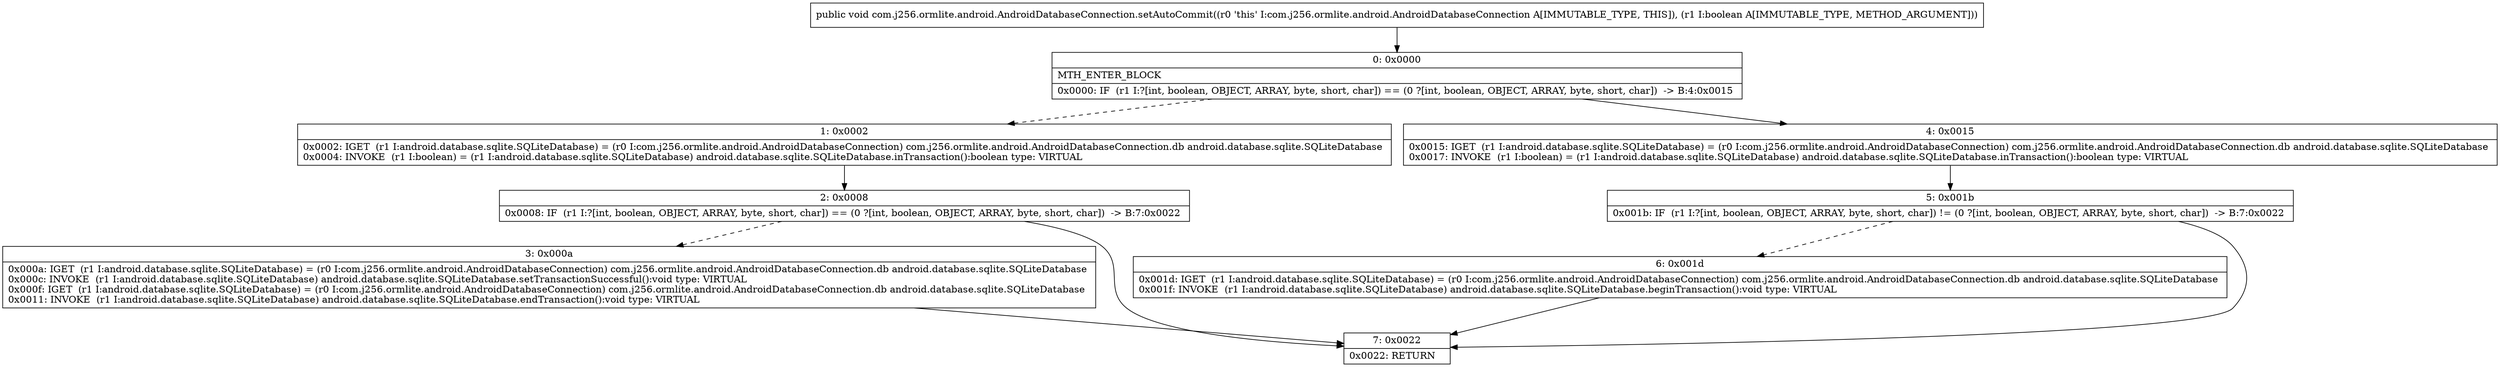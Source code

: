 digraph "CFG forcom.j256.ormlite.android.AndroidDatabaseConnection.setAutoCommit(Z)V" {
Node_0 [shape=record,label="{0\:\ 0x0000|MTH_ENTER_BLOCK\l|0x0000: IF  (r1 I:?[int, boolean, OBJECT, ARRAY, byte, short, char]) == (0 ?[int, boolean, OBJECT, ARRAY, byte, short, char])  \-\> B:4:0x0015 \l}"];
Node_1 [shape=record,label="{1\:\ 0x0002|0x0002: IGET  (r1 I:android.database.sqlite.SQLiteDatabase) = (r0 I:com.j256.ormlite.android.AndroidDatabaseConnection) com.j256.ormlite.android.AndroidDatabaseConnection.db android.database.sqlite.SQLiteDatabase \l0x0004: INVOKE  (r1 I:boolean) = (r1 I:android.database.sqlite.SQLiteDatabase) android.database.sqlite.SQLiteDatabase.inTransaction():boolean type: VIRTUAL \l}"];
Node_2 [shape=record,label="{2\:\ 0x0008|0x0008: IF  (r1 I:?[int, boolean, OBJECT, ARRAY, byte, short, char]) == (0 ?[int, boolean, OBJECT, ARRAY, byte, short, char])  \-\> B:7:0x0022 \l}"];
Node_3 [shape=record,label="{3\:\ 0x000a|0x000a: IGET  (r1 I:android.database.sqlite.SQLiteDatabase) = (r0 I:com.j256.ormlite.android.AndroidDatabaseConnection) com.j256.ormlite.android.AndroidDatabaseConnection.db android.database.sqlite.SQLiteDatabase \l0x000c: INVOKE  (r1 I:android.database.sqlite.SQLiteDatabase) android.database.sqlite.SQLiteDatabase.setTransactionSuccessful():void type: VIRTUAL \l0x000f: IGET  (r1 I:android.database.sqlite.SQLiteDatabase) = (r0 I:com.j256.ormlite.android.AndroidDatabaseConnection) com.j256.ormlite.android.AndroidDatabaseConnection.db android.database.sqlite.SQLiteDatabase \l0x0011: INVOKE  (r1 I:android.database.sqlite.SQLiteDatabase) android.database.sqlite.SQLiteDatabase.endTransaction():void type: VIRTUAL \l}"];
Node_4 [shape=record,label="{4\:\ 0x0015|0x0015: IGET  (r1 I:android.database.sqlite.SQLiteDatabase) = (r0 I:com.j256.ormlite.android.AndroidDatabaseConnection) com.j256.ormlite.android.AndroidDatabaseConnection.db android.database.sqlite.SQLiteDatabase \l0x0017: INVOKE  (r1 I:boolean) = (r1 I:android.database.sqlite.SQLiteDatabase) android.database.sqlite.SQLiteDatabase.inTransaction():boolean type: VIRTUAL \l}"];
Node_5 [shape=record,label="{5\:\ 0x001b|0x001b: IF  (r1 I:?[int, boolean, OBJECT, ARRAY, byte, short, char]) != (0 ?[int, boolean, OBJECT, ARRAY, byte, short, char])  \-\> B:7:0x0022 \l}"];
Node_6 [shape=record,label="{6\:\ 0x001d|0x001d: IGET  (r1 I:android.database.sqlite.SQLiteDatabase) = (r0 I:com.j256.ormlite.android.AndroidDatabaseConnection) com.j256.ormlite.android.AndroidDatabaseConnection.db android.database.sqlite.SQLiteDatabase \l0x001f: INVOKE  (r1 I:android.database.sqlite.SQLiteDatabase) android.database.sqlite.SQLiteDatabase.beginTransaction():void type: VIRTUAL \l}"];
Node_7 [shape=record,label="{7\:\ 0x0022|0x0022: RETURN   \l}"];
MethodNode[shape=record,label="{public void com.j256.ormlite.android.AndroidDatabaseConnection.setAutoCommit((r0 'this' I:com.j256.ormlite.android.AndroidDatabaseConnection A[IMMUTABLE_TYPE, THIS]), (r1 I:boolean A[IMMUTABLE_TYPE, METHOD_ARGUMENT])) }"];
MethodNode -> Node_0;
Node_0 -> Node_1[style=dashed];
Node_0 -> Node_4;
Node_1 -> Node_2;
Node_2 -> Node_3[style=dashed];
Node_2 -> Node_7;
Node_3 -> Node_7;
Node_4 -> Node_5;
Node_5 -> Node_6[style=dashed];
Node_5 -> Node_7;
Node_6 -> Node_7;
}

